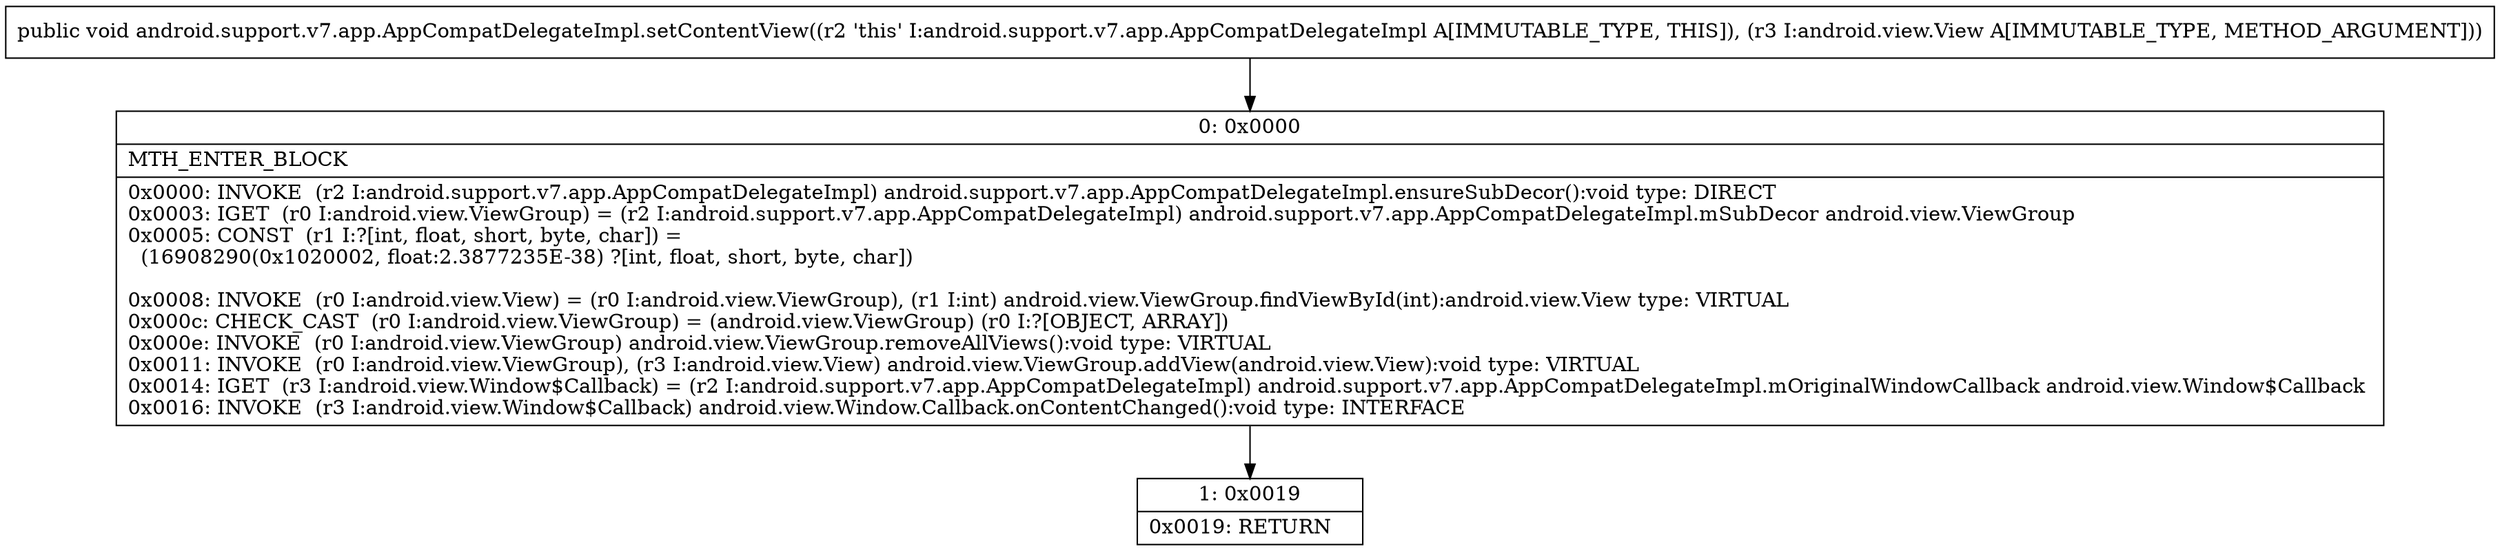 digraph "CFG forandroid.support.v7.app.AppCompatDelegateImpl.setContentView(Landroid\/view\/View;)V" {
Node_0 [shape=record,label="{0\:\ 0x0000|MTH_ENTER_BLOCK\l|0x0000: INVOKE  (r2 I:android.support.v7.app.AppCompatDelegateImpl) android.support.v7.app.AppCompatDelegateImpl.ensureSubDecor():void type: DIRECT \l0x0003: IGET  (r0 I:android.view.ViewGroup) = (r2 I:android.support.v7.app.AppCompatDelegateImpl) android.support.v7.app.AppCompatDelegateImpl.mSubDecor android.view.ViewGroup \l0x0005: CONST  (r1 I:?[int, float, short, byte, char]) = \l  (16908290(0x1020002, float:2.3877235E\-38) ?[int, float, short, byte, char])\l \l0x0008: INVOKE  (r0 I:android.view.View) = (r0 I:android.view.ViewGroup), (r1 I:int) android.view.ViewGroup.findViewById(int):android.view.View type: VIRTUAL \l0x000c: CHECK_CAST  (r0 I:android.view.ViewGroup) = (android.view.ViewGroup) (r0 I:?[OBJECT, ARRAY]) \l0x000e: INVOKE  (r0 I:android.view.ViewGroup) android.view.ViewGroup.removeAllViews():void type: VIRTUAL \l0x0011: INVOKE  (r0 I:android.view.ViewGroup), (r3 I:android.view.View) android.view.ViewGroup.addView(android.view.View):void type: VIRTUAL \l0x0014: IGET  (r3 I:android.view.Window$Callback) = (r2 I:android.support.v7.app.AppCompatDelegateImpl) android.support.v7.app.AppCompatDelegateImpl.mOriginalWindowCallback android.view.Window$Callback \l0x0016: INVOKE  (r3 I:android.view.Window$Callback) android.view.Window.Callback.onContentChanged():void type: INTERFACE \l}"];
Node_1 [shape=record,label="{1\:\ 0x0019|0x0019: RETURN   \l}"];
MethodNode[shape=record,label="{public void android.support.v7.app.AppCompatDelegateImpl.setContentView((r2 'this' I:android.support.v7.app.AppCompatDelegateImpl A[IMMUTABLE_TYPE, THIS]), (r3 I:android.view.View A[IMMUTABLE_TYPE, METHOD_ARGUMENT])) }"];
MethodNode -> Node_0;
Node_0 -> Node_1;
}

